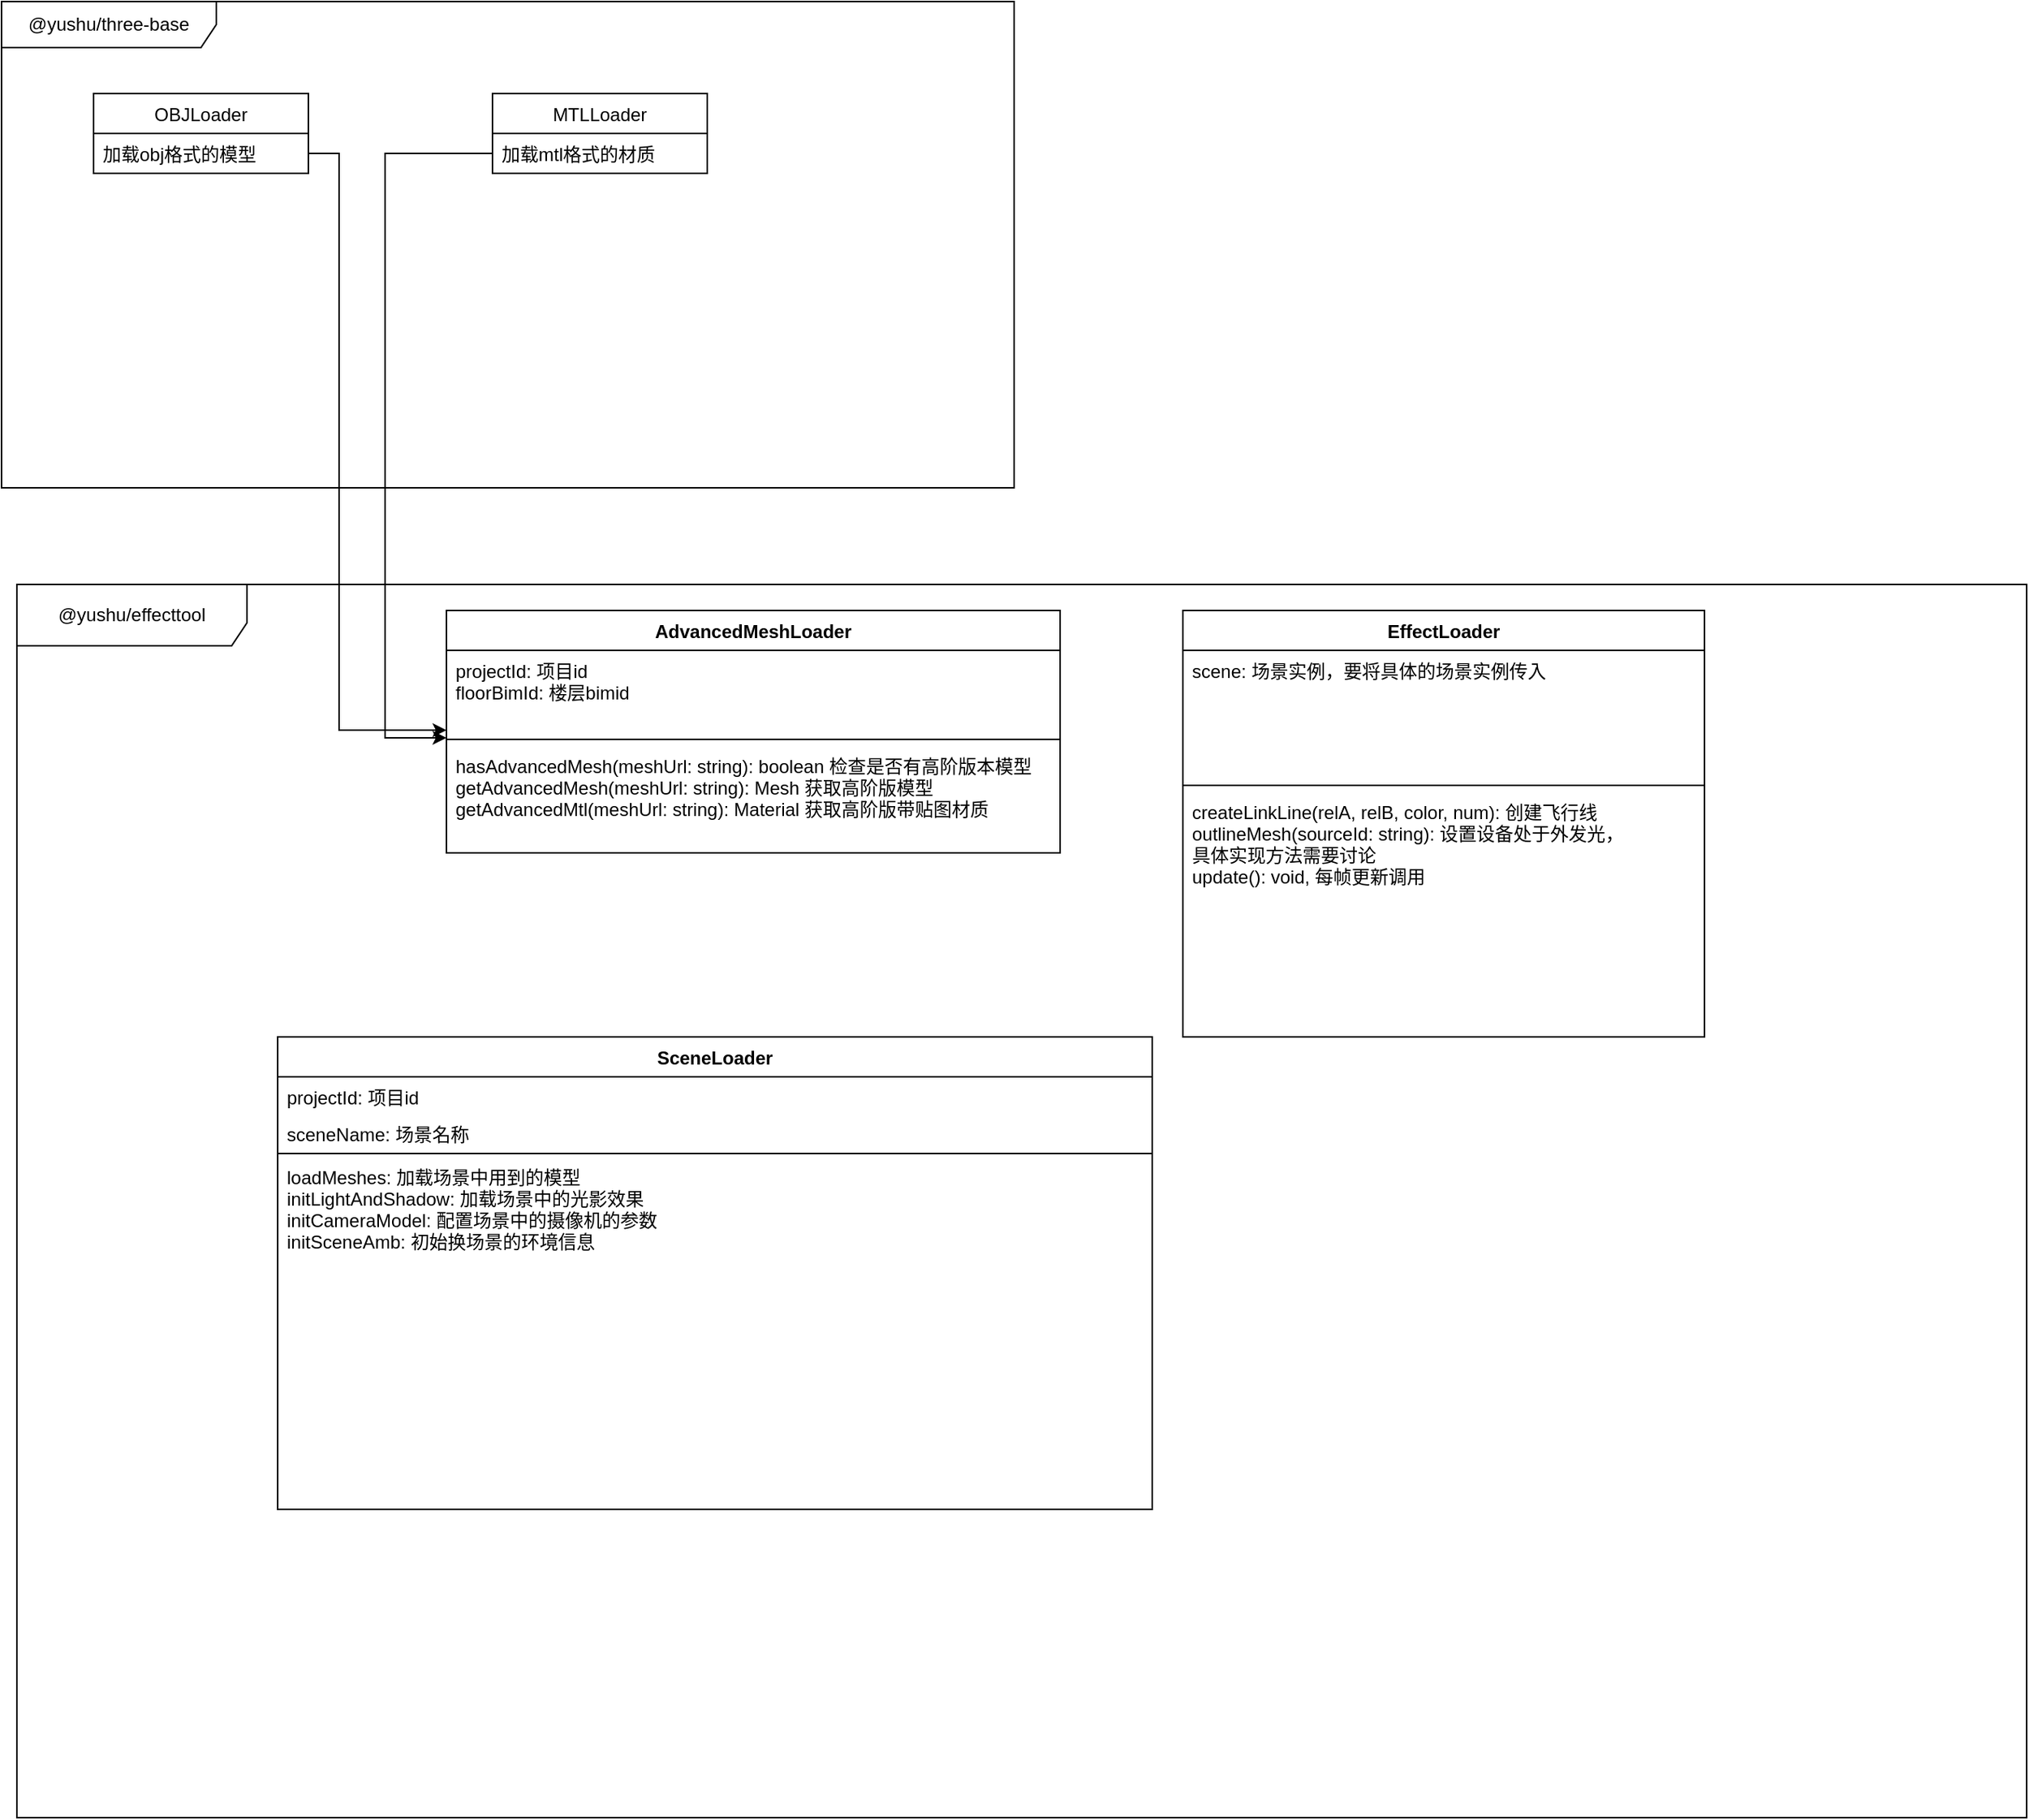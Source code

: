 <mxfile version="20.3.1" type="github">
  <diagram id="82UUYT1Q0SkO9JnXrcC1" name="第 1 页">
    <mxGraphModel dx="383" dy="1438" grid="1" gridSize="10" guides="1" tooltips="1" connect="1" arrows="1" fold="1" page="1" pageScale="1" pageWidth="827" pageHeight="1169" math="0" shadow="0">
      <root>
        <mxCell id="0" />
        <mxCell id="1" parent="0" />
        <mxCell id="See2MY633tehe9pQUOF3-32" value="@yushu/effecttool" style="shape=umlFrame;whiteSpace=wrap;html=1;shadow=0;width=150;height=40;" vertex="1" parent="1">
          <mxGeometry x="40" y="360" width="1310" height="804" as="geometry" />
        </mxCell>
        <mxCell id="See2MY633tehe9pQUOF3-23" value="@yushu/three-base" style="shape=umlFrame;whiteSpace=wrap;html=1;width=140;height=30;shadow=0;" vertex="1" parent="1">
          <mxGeometry x="30" y="-20" width="660" height="317" as="geometry" />
        </mxCell>
        <mxCell id="See2MY633tehe9pQUOF3-15" value="AdvancedMeshLoader" style="swimlane;fontStyle=1;align=center;verticalAlign=top;childLayout=stackLayout;horizontal=1;startSize=26;horizontalStack=0;resizeParent=1;resizeParentMax=0;resizeLast=0;collapsible=1;marginBottom=0;" vertex="1" parent="1">
          <mxGeometry x="320" y="377" width="400" height="158" as="geometry" />
        </mxCell>
        <mxCell id="See2MY633tehe9pQUOF3-16" value="projectId: 项目id&#xa;floorBimId: 楼层bimid&#xa;" style="text;strokeColor=none;fillColor=none;align=left;verticalAlign=top;spacingLeft=4;spacingRight=4;overflow=hidden;rotatable=0;points=[[0,0.5],[1,0.5]];portConstraint=eastwest;" vertex="1" parent="See2MY633tehe9pQUOF3-15">
          <mxGeometry y="26" width="400" height="54" as="geometry" />
        </mxCell>
        <mxCell id="See2MY633tehe9pQUOF3-17" value="" style="line;strokeWidth=1;fillColor=none;align=left;verticalAlign=middle;spacingTop=-1;spacingLeft=3;spacingRight=3;rotatable=0;labelPosition=right;points=[];portConstraint=eastwest;strokeColor=inherit;" vertex="1" parent="See2MY633tehe9pQUOF3-15">
          <mxGeometry y="80" width="400" height="8" as="geometry" />
        </mxCell>
        <mxCell id="See2MY633tehe9pQUOF3-18" value="hasAdvancedMesh(meshUrl: string): boolean 检查是否有高阶版本模型&#xa;getAdvancedMesh(meshUrl: string): Mesh 获取高阶版模型&#xa;getAdvancedMtl(meshUrl: string): Material 获取高阶版带贴图材质&#xa;" style="text;strokeColor=none;fillColor=none;align=left;verticalAlign=top;spacingLeft=4;spacingRight=4;overflow=hidden;rotatable=0;points=[[0,0.5],[1,0.5]];portConstraint=eastwest;" vertex="1" parent="See2MY633tehe9pQUOF3-15">
          <mxGeometry y="88" width="400" height="70" as="geometry" />
        </mxCell>
        <mxCell id="See2MY633tehe9pQUOF3-24" value="OBJLoader" style="swimlane;fontStyle=0;childLayout=stackLayout;horizontal=1;startSize=26;fillColor=none;horizontalStack=0;resizeParent=1;resizeParentMax=0;resizeLast=0;collapsible=1;marginBottom=0;shadow=0;" vertex="1" parent="1">
          <mxGeometry x="90" y="40" width="140" height="52" as="geometry" />
        </mxCell>
        <mxCell id="See2MY633tehe9pQUOF3-25" value="加载obj格式的模型" style="text;strokeColor=none;fillColor=none;align=left;verticalAlign=top;spacingLeft=4;spacingRight=4;overflow=hidden;rotatable=0;points=[[0,0.5],[1,0.5]];portConstraint=eastwest;shadow=0;" vertex="1" parent="See2MY633tehe9pQUOF3-24">
          <mxGeometry y="26" width="140" height="26" as="geometry" />
        </mxCell>
        <mxCell id="See2MY633tehe9pQUOF3-28" value="MTLLoader" style="swimlane;fontStyle=0;childLayout=stackLayout;horizontal=1;startSize=26;fillColor=none;horizontalStack=0;resizeParent=1;resizeParentMax=0;resizeLast=0;collapsible=1;marginBottom=0;shadow=0;" vertex="1" parent="1">
          <mxGeometry x="350" y="40" width="140" height="52" as="geometry" />
        </mxCell>
        <mxCell id="See2MY633tehe9pQUOF3-29" value="加载mtl格式的材质" style="text;strokeColor=none;fillColor=none;align=left;verticalAlign=top;spacingLeft=4;spacingRight=4;overflow=hidden;rotatable=0;points=[[0,0.5],[1,0.5]];portConstraint=eastwest;shadow=0;" vertex="1" parent="See2MY633tehe9pQUOF3-28">
          <mxGeometry y="26" width="140" height="26" as="geometry" />
        </mxCell>
        <mxCell id="See2MY633tehe9pQUOF3-30" style="edgeStyle=orthogonalEdgeStyle;rounded=0;orthogonalLoop=1;jettySize=auto;html=1;exitX=1;exitY=0.5;exitDx=0;exitDy=0;" edge="1" parent="1" source="See2MY633tehe9pQUOF3-25" target="See2MY633tehe9pQUOF3-16">
          <mxGeometry relative="1" as="geometry">
            <Array as="points">
              <mxPoint x="250" y="79" />
              <mxPoint x="250" y="455" />
            </Array>
          </mxGeometry>
        </mxCell>
        <mxCell id="See2MY633tehe9pQUOF3-31" style="edgeStyle=orthogonalEdgeStyle;rounded=0;orthogonalLoop=1;jettySize=auto;html=1;exitX=0;exitY=0.5;exitDx=0;exitDy=0;" edge="1" parent="1" source="See2MY633tehe9pQUOF3-29">
          <mxGeometry relative="1" as="geometry">
            <mxPoint x="320" y="460" as="targetPoint" />
            <Array as="points">
              <mxPoint x="280" y="79" />
              <mxPoint x="280" y="460" />
            </Array>
          </mxGeometry>
        </mxCell>
        <mxCell id="See2MY633tehe9pQUOF3-37" value="EffectLoader" style="swimlane;fontStyle=1;align=center;verticalAlign=top;childLayout=stackLayout;horizontal=1;startSize=26;horizontalStack=0;resizeParent=1;resizeParentMax=0;resizeLast=0;collapsible=1;marginBottom=0;shadow=0;" vertex="1" parent="1">
          <mxGeometry x="800" y="377" width="340" height="278" as="geometry" />
        </mxCell>
        <mxCell id="See2MY633tehe9pQUOF3-38" value="scene: 场景实例，要将具体的场景实例传入&#xa;" style="text;strokeColor=none;fillColor=none;align=left;verticalAlign=top;spacingLeft=4;spacingRight=4;overflow=hidden;rotatable=0;points=[[0,0.5],[1,0.5]];portConstraint=eastwest;shadow=0;" vertex="1" parent="See2MY633tehe9pQUOF3-37">
          <mxGeometry y="26" width="340" height="84" as="geometry" />
        </mxCell>
        <mxCell id="See2MY633tehe9pQUOF3-39" value="" style="line;strokeWidth=1;fillColor=none;align=left;verticalAlign=middle;spacingTop=-1;spacingLeft=3;spacingRight=3;rotatable=0;labelPosition=right;points=[];portConstraint=eastwest;strokeColor=inherit;shadow=0;" vertex="1" parent="See2MY633tehe9pQUOF3-37">
          <mxGeometry y="110" width="340" height="8" as="geometry" />
        </mxCell>
        <mxCell id="See2MY633tehe9pQUOF3-40" value="createLinkLine(relA, relB, color, num): 创建飞行线&#xa;outlineMesh(sourceId: string): 设置设备处于外发光，&#xa;具体实现方法需要讨论&#xa;update(): void, 每帧更新调用" style="text;strokeColor=none;fillColor=none;align=left;verticalAlign=top;spacingLeft=4;spacingRight=4;overflow=hidden;rotatable=0;points=[[0,0.5],[1,0.5]];portConstraint=eastwest;shadow=0;" vertex="1" parent="See2MY633tehe9pQUOF3-37">
          <mxGeometry y="118" width="340" height="160" as="geometry" />
        </mxCell>
        <mxCell id="See2MY633tehe9pQUOF3-41" value="SceneLoader" style="swimlane;fontStyle=1;align=center;verticalAlign=top;childLayout=stackLayout;horizontal=1;startSize=26;horizontalStack=0;resizeParent=1;resizeParentMax=0;resizeLast=0;collapsible=1;marginBottom=0;shadow=0;" vertex="1" parent="1">
          <mxGeometry x="210" y="655" width="570" height="308" as="geometry" />
        </mxCell>
        <mxCell id="See2MY633tehe9pQUOF3-42" value="projectId: 项目id&#xa;" style="text;strokeColor=none;fillColor=none;align=left;verticalAlign=top;spacingLeft=4;spacingRight=4;overflow=hidden;rotatable=0;points=[[0,0.5],[1,0.5]];portConstraint=eastwest;shadow=0;" vertex="1" parent="See2MY633tehe9pQUOF3-41">
          <mxGeometry y="26" width="570" height="24" as="geometry" />
        </mxCell>
        <mxCell id="See2MY633tehe9pQUOF3-46" value="sceneName: 场景名称&#xa;" style="text;strokeColor=none;fillColor=none;align=left;verticalAlign=top;spacingLeft=4;spacingRight=4;overflow=hidden;rotatable=0;points=[[0,0.5],[1,0.5]];portConstraint=eastwest;shadow=0;" vertex="1" parent="See2MY633tehe9pQUOF3-41">
          <mxGeometry y="50" width="570" height="24" as="geometry" />
        </mxCell>
        <mxCell id="See2MY633tehe9pQUOF3-43" value="" style="line;strokeWidth=1;fillColor=none;align=left;verticalAlign=middle;spacingTop=-1;spacingLeft=3;spacingRight=3;rotatable=0;labelPosition=right;points=[];portConstraint=eastwest;strokeColor=inherit;shadow=0;" vertex="1" parent="See2MY633tehe9pQUOF3-41">
          <mxGeometry y="74" width="570" height="4" as="geometry" />
        </mxCell>
        <mxCell id="See2MY633tehe9pQUOF3-44" value="loadMeshes: 加载场景中用到的模型&#xa;initLightAndShadow: 加载场景中的光影效果&#xa;initCameraModel: 配置场景中的摄像机的参数&#xa;initSceneAmb: 初始换场景的环境信息" style="text;strokeColor=none;fillColor=none;align=left;verticalAlign=top;spacingLeft=4;spacingRight=4;overflow=hidden;rotatable=0;points=[[0,0.5],[1,0.5]];portConstraint=eastwest;shadow=0;" vertex="1" parent="See2MY633tehe9pQUOF3-41">
          <mxGeometry y="78" width="570" height="230" as="geometry" />
        </mxCell>
      </root>
    </mxGraphModel>
  </diagram>
</mxfile>
